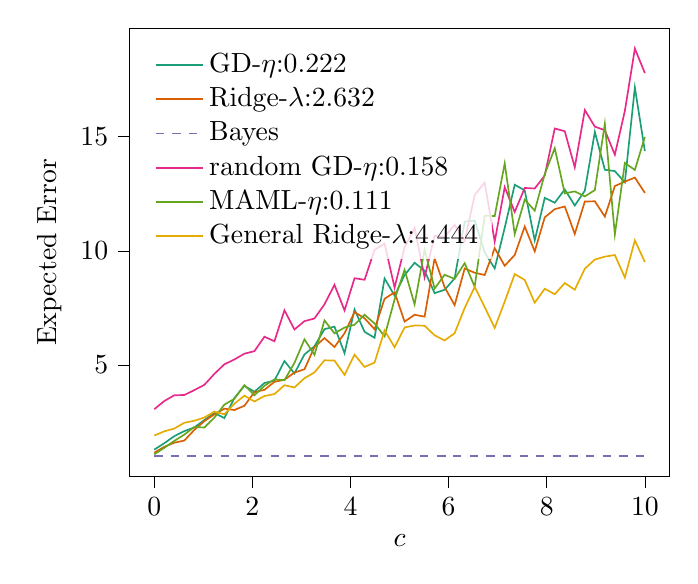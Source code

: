 % This file was created with tikzplotlib v0.10.1.
\begin{tikzpicture}

\definecolor{chocolate217952}{RGB}{217,95,2}
\definecolor{darkcyan27158119}{RGB}{27,158,119}
\definecolor{darkgray176}{RGB}{176,176,176}
\definecolor{deeppink23141138}{RGB}{231,41,138}
\definecolor{lightslategray117112179}{RGB}{117,112,179}
\definecolor{olivedrab10216630}{RGB}{102,166,30}
\definecolor{orange2301712}{RGB}{230,171,2}

\begin{axis}[
legend cell align={left},
legend style={
  fill opacity=0.8,
  draw opacity=1,
  text opacity=1,
  at={(0.03,0.97)},
  anchor=north west,
  draw=none
},
tick align=outside,
tick pos=left,
x grid style={darkgray176},
xlabel={\(\displaystyle c\)},
xmin=-0.5, xmax=10.5,
xtick style={color=black},
y grid style={darkgray176},
ylabel={Expected Error},
ymin=0.107, ymax=19.757,
ytick style={color=black}
]
\addplot [semithick, darkcyan27158119]
table {%
0 1.287
0.204 1.567
0.408 1.877
0.612 2.097
0.816 2.259
1.02 2.583
1.224 2.892
1.429 2.671
1.633 3.55
1.837 4.083
2.041 3.825
2.245 4.206
2.449 4.31
2.653 5.169
2.857 4.625
3.061 5.459
3.265 5.816
3.469 6.566
3.673 6.678
3.878 5.514
4.082 7.429
4.286 6.452
4.49 6.188
4.694 8.789
4.898 8.037
5.102 8.936
5.306 9.477
5.51 9.127
5.714 8.144
5.918 8.292
6.122 8.79
6.327 11.28
6.531 11.328
6.735 9.928
6.939 9.228
7.143 11.01
7.347 12.897
7.551 12.648
7.755 10.459
7.959 12.322
8.163 12.109
8.367 12.69
8.571 11.987
8.776 12.634
8.98 15.21
9.184 13.554
9.388 13.494
9.592 13.004
9.796 17.162
10 14.371
};
\addlegendentry{GD-$\eta$:0.222}
\addplot [semithick, chocolate217952]
table {%
0 1.155
0.204 1.409
0.408 1.591
0.612 1.685
0.816 2.151
1.02 2.534
1.224 2.832
1.429 3.082
1.633 3.022
1.837 3.21
2.041 3.806
2.245 3.906
2.449 4.256
2.653 4.348
2.857 4.665
3.061 4.807
3.265 5.785
3.469 6.175
3.673 5.784
3.878 6.386
4.082 7.316
4.286 7.043
4.49 6.563
4.694 7.897
4.898 8.185
5.102 6.898
5.306 7.197
5.51 7.114
5.714 9.668
5.918 8.406
6.122 7.619
6.327 9.227
6.531 9.039
6.735 8.94
6.939 10.117
7.143 9.344
7.347 9.819
7.551 11.065
7.755 9.975
7.959 11.467
8.163 11.826
8.367 11.944
8.571 10.74
8.776 12.16
8.98 12.172
9.184 11.5
9.388 12.84
9.592 13.033
9.796 13.21
10 12.538
};
\addlegendentry{Ridge-$\lambda$:2.632}
\addplot [semithick, lightslategray117112179, dashed]
table {%
0 1.0
0.204 1.0
0.408 1.0
0.612 1.0
0.816 1.0
1.02 1.0
1.224 1.0
1.429 1.0
1.633 1.0
1.837 1.0
2.041 1.0
2.245 1.0
2.449 1.0
2.653 1.0
2.857 1.0
3.061 1.0
3.265 1.0
3.469 1.0
3.673 1.0
3.878 1.0
4.082 1.0
4.286 1.0
4.49 1.0
4.694 1.0
4.898 1.0
5.102 1.0
5.306 1.0
5.51 1.0
5.714 1.0
5.918 1.0
6.122 1.0
6.327 1.0
6.531 1.0
6.735 1.0
6.939 1.0
7.143 1.0
7.347 1.0
7.551 1.0
7.755 1.0
7.959 1.0
8.163 1.0
8.367 1.0
8.571 1.0
8.776 1.0
8.98 1.0
9.184 1.0
9.388 1.0
9.592 1.0
9.796 1.0
10 1.0
};
\addlegendentry{Bayes}
\addplot [semithick, deeppink23141138]
table {%
0 3.058
0.204 3.417
0.408 3.67
0.612 3.681
0.816 3.895
1.02 4.125
1.224 4.604
1.429 5.027
1.633 5.239
1.837 5.492
2.041 5.602
2.245 6.236
2.449 6.037
2.653 7.394
2.857 6.552
3.061 6.919
3.265 7.035
3.469 7.655
3.673 8.51
3.878 7.388
4.082 8.8
4.286 8.731
4.49 10.042
4.694 10.314
4.898 8.391
5.102 10.154
5.306 11.009
5.51 8.838
5.714 10.661
5.918 10.607
6.122 11.14
6.327 10.427
6.531 12.448
6.735 12.993
6.939 10.406
7.143 12.789
7.347 11.704
7.551 12.756
7.755 12.732
7.959 13.302
8.163 15.362
8.367 15.242
8.571 13.66
8.776 16.171
8.98 15.442
9.184 15.288
9.388 14.212
9.592 16.132
9.796 18.864
10 17.79
};
\addlegendentry{random GD-$\eta$:0.158}
\addplot [semithick, olivedrab10216630]
table {%
0 1.081
0.204 1.366
0.408 1.67
0.612 1.946
0.816 2.279
1.02 2.256
1.224 2.689
1.429 3.259
1.633 3.515
1.837 4.113
2.041 3.669
2.245 4.083
2.449 4.367
2.653 4.328
2.857 5.086
3.061 6.12
3.265 5.442
3.469 6.949
3.673 6.384
3.878 6.637
4.082 6.76
4.286 7.197
4.49 6.818
4.694 6.251
4.898 7.869
5.102 9.166
5.306 7.655
5.51 10.055
5.714 8.347
5.918 8.949
6.122 8.774
6.327 9.46
6.531 8.425
6.735 11.54
6.939 11.524
7.143 13.835
7.347 10.736
7.551 12.246
7.755 11.761
7.959 13.366
8.163 14.497
8.367 12.517
8.571 12.606
8.776 12.386
8.98 12.661
9.184 15.574
9.388 10.716
9.592 13.85
9.796 13.545
10 14.992
};
\addlegendentry{MAML-$\eta$:0.111}
\addplot [semithick, orange2301712]
table {%
0 1.904
0.204 2.09
0.408 2.209
0.612 2.465
0.816 2.552
1.02 2.694
1.224 2.952
1.429 2.836
1.633 3.299
1.837 3.651
2.041 3.397
2.245 3.636
2.449 3.722
2.653 4.109
2.857 4.011
3.061 4.416
3.265 4.671
3.469 5.202
3.673 5.19
3.878 4.564
4.082 5.448
4.286 4.912
4.49 5.099
4.694 6.515
4.898 5.775
5.102 6.64
5.306 6.729
5.51 6.717
5.714 6.296
5.918 6.073
6.122 6.389
6.327 7.494
6.531 8.418
6.735 7.535
6.939 6.621
7.143 7.776
7.347 8.981
7.551 8.724
7.755 7.725
7.959 8.338
8.163 8.098
8.367 8.586
8.571 8.296
8.776 9.218
8.98 9.616
9.184 9.746
9.388 9.816
9.592 8.83
9.796 10.458
10 9.507
};
\addlegendentry{General Ridge-$\lambda$:4.444}
\end{axis}

\end{tikzpicture}
